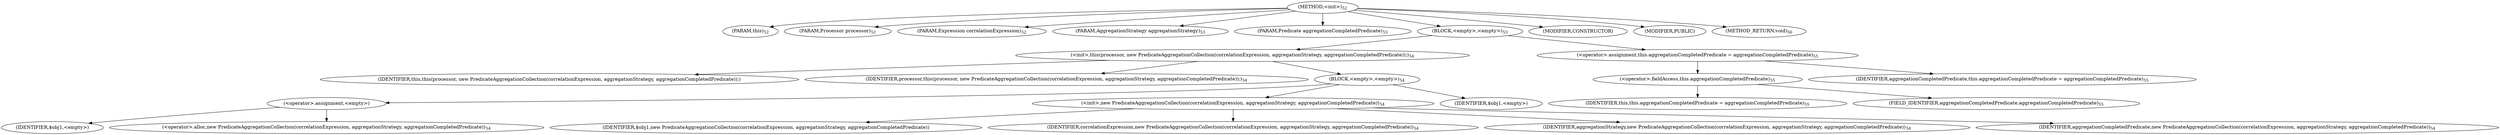 digraph "&lt;init&gt;" {  
"36" [label = <(METHOD,&lt;init&gt;)<SUB>52</SUB>> ]
"6" [label = <(PARAM,this)<SUB>52</SUB>> ]
"37" [label = <(PARAM,Processor processor)<SUB>52</SUB>> ]
"38" [label = <(PARAM,Expression correlationExpression)<SUB>52</SUB>> ]
"39" [label = <(PARAM,AggregationStrategy aggregationStrategy)<SUB>53</SUB>> ]
"40" [label = <(PARAM,Predicate aggregationCompletedPredicate)<SUB>53</SUB>> ]
"41" [label = <(BLOCK,&lt;empty&gt;,&lt;empty&gt;)<SUB>53</SUB>> ]
"42" [label = <(&lt;init&gt;,this(processor, new PredicateAggregationCollection(correlationExpression, aggregationStrategy, aggregationCompletedPredicate));)<SUB>54</SUB>> ]
"5" [label = <(IDENTIFIER,this,this(processor, new PredicateAggregationCollection(correlationExpression, aggregationStrategy, aggregationCompletedPredicate));)> ]
"43" [label = <(IDENTIFIER,processor,this(processor, new PredicateAggregationCollection(correlationExpression, aggregationStrategy, aggregationCompletedPredicate));)<SUB>54</SUB>> ]
"44" [label = <(BLOCK,&lt;empty&gt;,&lt;empty&gt;)<SUB>54</SUB>> ]
"45" [label = <(&lt;operator&gt;.assignment,&lt;empty&gt;)> ]
"46" [label = <(IDENTIFIER,$obj1,&lt;empty&gt;)> ]
"47" [label = <(&lt;operator&gt;.alloc,new PredicateAggregationCollection(correlationExpression, aggregationStrategy, aggregationCompletedPredicate))<SUB>54</SUB>> ]
"48" [label = <(&lt;init&gt;,new PredicateAggregationCollection(correlationExpression, aggregationStrategy, aggregationCompletedPredicate))<SUB>54</SUB>> ]
"49" [label = <(IDENTIFIER,$obj1,new PredicateAggregationCollection(correlationExpression, aggregationStrategy, aggregationCompletedPredicate))> ]
"50" [label = <(IDENTIFIER,correlationExpression,new PredicateAggregationCollection(correlationExpression, aggregationStrategy, aggregationCompletedPredicate))<SUB>54</SUB>> ]
"51" [label = <(IDENTIFIER,aggregationStrategy,new PredicateAggregationCollection(correlationExpression, aggregationStrategy, aggregationCompletedPredicate))<SUB>54</SUB>> ]
"52" [label = <(IDENTIFIER,aggregationCompletedPredicate,new PredicateAggregationCollection(correlationExpression, aggregationStrategy, aggregationCompletedPredicate))<SUB>54</SUB>> ]
"53" [label = <(IDENTIFIER,$obj1,&lt;empty&gt;)> ]
"54" [label = <(&lt;operator&gt;.assignment,this.aggregationCompletedPredicate = aggregationCompletedPredicate)<SUB>55</SUB>> ]
"55" [label = <(&lt;operator&gt;.fieldAccess,this.aggregationCompletedPredicate)<SUB>55</SUB>> ]
"7" [label = <(IDENTIFIER,this,this.aggregationCompletedPredicate = aggregationCompletedPredicate)<SUB>55</SUB>> ]
"56" [label = <(FIELD_IDENTIFIER,aggregationCompletedPredicate,aggregationCompletedPredicate)<SUB>55</SUB>> ]
"57" [label = <(IDENTIFIER,aggregationCompletedPredicate,this.aggregationCompletedPredicate = aggregationCompletedPredicate)<SUB>55</SUB>> ]
"58" [label = <(MODIFIER,CONSTRUCTOR)> ]
"59" [label = <(MODIFIER,PUBLIC)> ]
"60" [label = <(METHOD_RETURN,void)<SUB>56</SUB>> ]
  "36" -> "6" 
  "36" -> "37" 
  "36" -> "38" 
  "36" -> "39" 
  "36" -> "40" 
  "36" -> "41" 
  "36" -> "58" 
  "36" -> "59" 
  "36" -> "60" 
  "41" -> "42" 
  "41" -> "54" 
  "42" -> "5" 
  "42" -> "43" 
  "42" -> "44" 
  "44" -> "45" 
  "44" -> "48" 
  "44" -> "53" 
  "45" -> "46" 
  "45" -> "47" 
  "48" -> "49" 
  "48" -> "50" 
  "48" -> "51" 
  "48" -> "52" 
  "54" -> "55" 
  "54" -> "57" 
  "55" -> "7" 
  "55" -> "56" 
}
